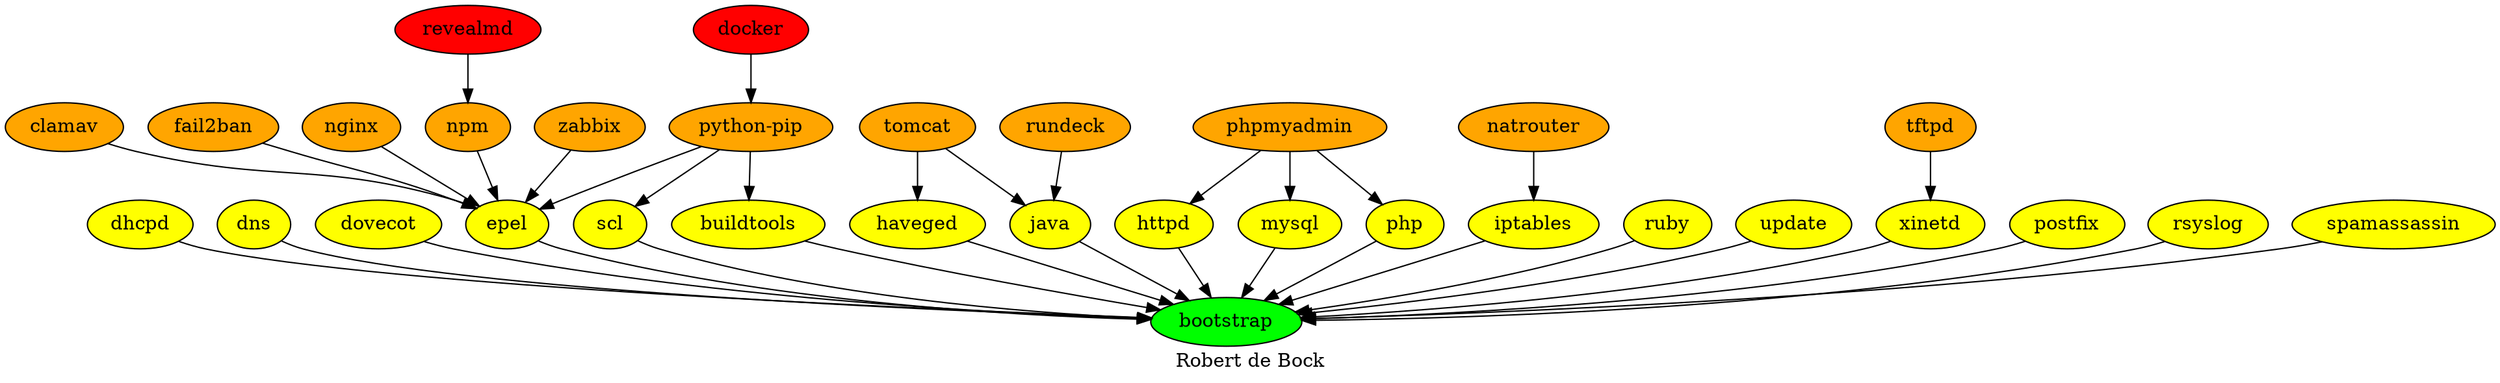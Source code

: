 digraph PhiloDilemma {
  label = "Robert de Bock" ;
  overlap=false
  {
    bootstrap [fillcolor=green style=filled]
    clamav [fillcolor=orange style=filled]
    dhcpd [fillcolor=yellow style=filled]
    dns [fillcolor=yellow style=filled]
    dovecot [fillcolor=yellow style=filled]
    epel [fillcolor=yellow style=filled]
    fail2ban [fillcolor=orange style=filled]
    haveged [fillcolor=yellow style=filled]
    httpd [fillcolor=yellow style=filled]
    iptables [fillcolor=yellow style=filled]
    java [fillcolor=yellow style=filled]
    ruby [fillcolor=yellow style=filled]
    scl [fillcolor=yellow style=filled]
    update [fillcolor=yellow style=filled]
    xinetd [fillcolor=yellow style=filled]
    buildtools [fillcolor=yellow style=filled]
    nginx [fillcolor=orange style=filled]
    "python-pip" [fillcolor=orange style=filled]
    postfix [fillcolor=yellow style=filled]
    rsyslog [fillcolor=yellow style=filled]
    spamassassin [fillcolor=yellow style=filled]
    docker [fillcolor=red style=filled]
    mysql [fillcolor=yellow style=filled]
    npm [fillcolor=orange style=filled]
    natrouter [fillcolor=orange style=filled]
    php [fillcolor=yellow style=filled]
    phpmyadmin [fillcolor=orange style=filled]
    revealmd [fillcolor=red style=filled]
    rundeck [fillcolor=orange style=filled]
    tftpd [fillcolor=orange style=filled]
    tomcat [fillcolor=orange style=filled]
    zabbix [fillcolor=orange style=filled]
  }
  {"buildtools" "dhcpd" "dns" "dovecot" "epel" "haveged" "httpd" "iptables" "java" "mysql" "php" "postfix" "rsyslog" "ruby" "scl" "spamassassin" "update" "xinetd"} -> bootstrap
  {"clamav" "fail2ban" "nginx" "npm" "python-pip" "zabbix"} -> "epel"
  {"docker"} -> "python-pip"
  "revealmd" -> "npm"
  "natrouter" -> "iptables"
  "tftpd" -> "xinetd" 
  "phpmyadmin" -> {"php" "httpd" "mysql"}
  "python-pip" -> {"buildtools" "scl"}
  {"rundeck" "tomcat"} -> java
  {"tomcat"} -> haveged
}
